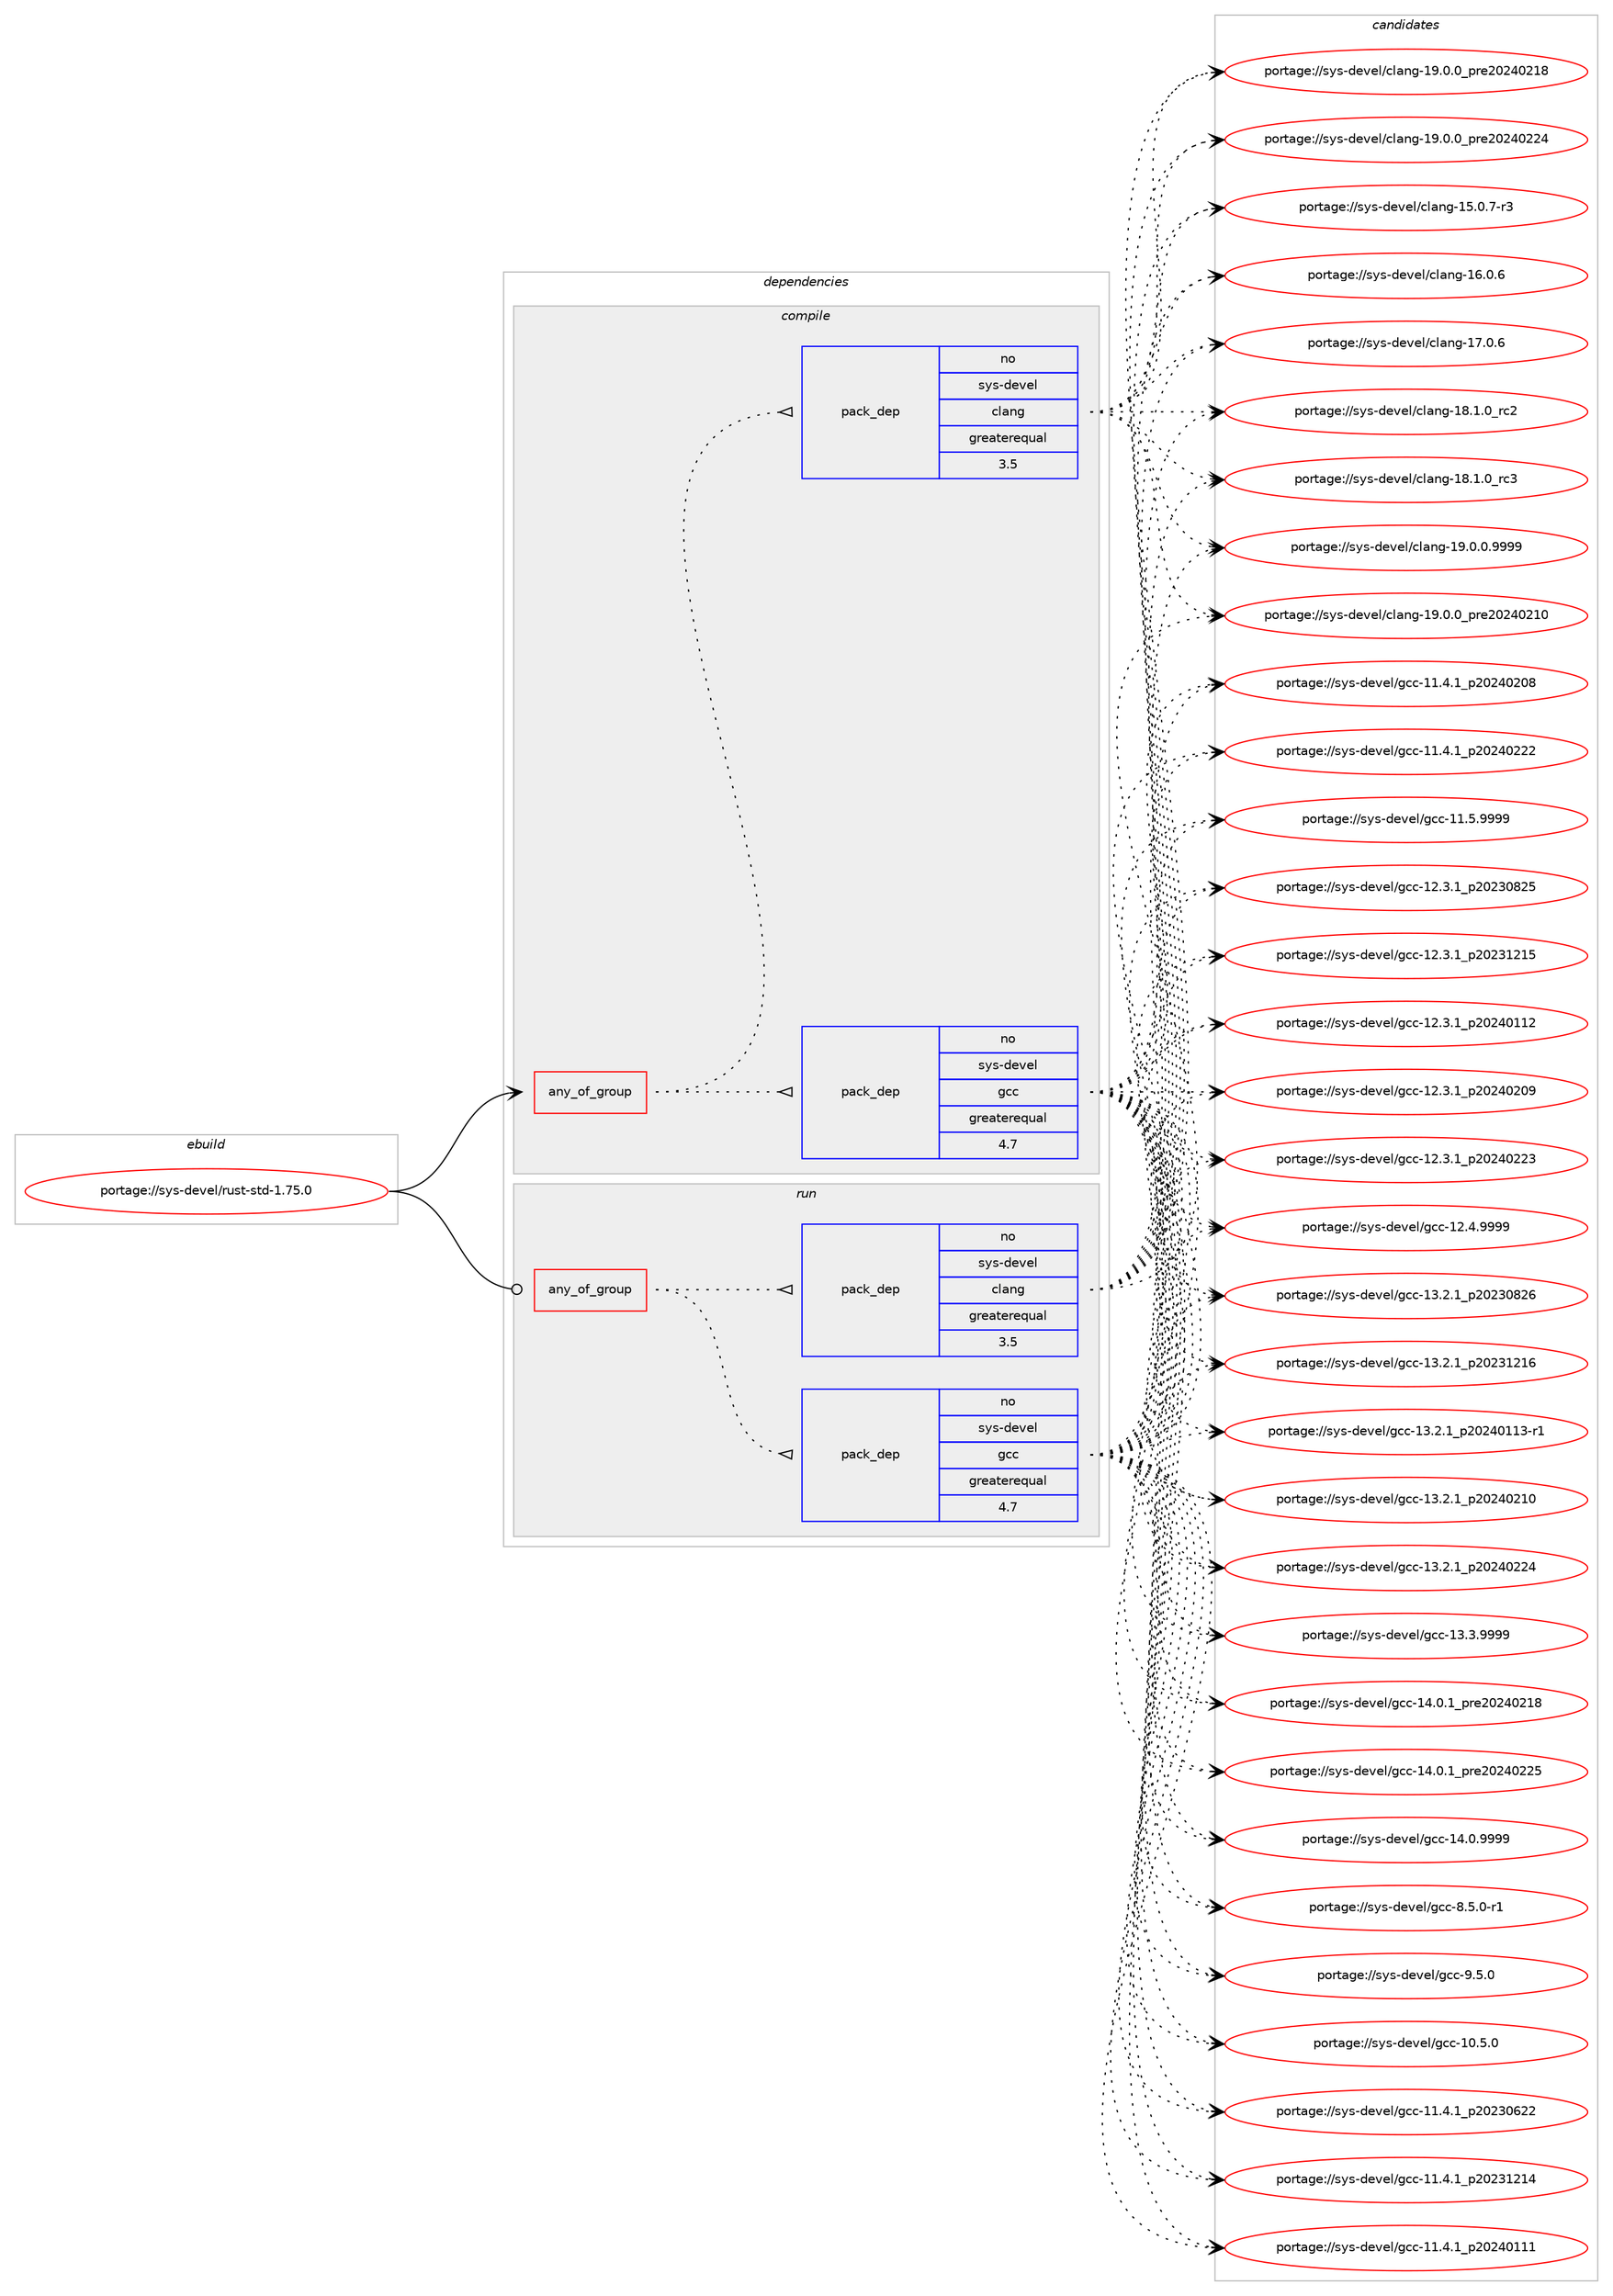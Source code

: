 digraph prolog {

# *************
# Graph options
# *************

newrank=true;
concentrate=true;
compound=true;
graph [rankdir=LR,fontname=Helvetica,fontsize=10,ranksep=1.5];#, ranksep=2.5, nodesep=0.2];
edge  [arrowhead=vee];
node  [fontname=Helvetica,fontsize=10];

# **********
# The ebuild
# **********

subgraph cluster_leftcol {
color=gray;
rank=same;
label=<<i>ebuild</i>>;
id [label="portage://sys-devel/rust-std-1.75.0", color=red, width=4, href="../sys-devel/rust-std-1.75.0.svg"];
}

# ****************
# The dependencies
# ****************

subgraph cluster_midcol {
color=gray;
label=<<i>dependencies</i>>;
subgraph cluster_compile {
fillcolor="#eeeeee";
style=filled;
label=<<i>compile</i>>;
subgraph any161 {
dependency18433 [label=<<TABLE BORDER="0" CELLBORDER="1" CELLSPACING="0" CELLPADDING="4"><TR><TD CELLPADDING="10">any_of_group</TD></TR></TABLE>>, shape=none, color=red];subgraph pack5450 {
dependency18434 [label=<<TABLE BORDER="0" CELLBORDER="1" CELLSPACING="0" CELLPADDING="4" WIDTH="220"><TR><TD ROWSPAN="6" CELLPADDING="30">pack_dep</TD></TR><TR><TD WIDTH="110">no</TD></TR><TR><TD>sys-devel</TD></TR><TR><TD>gcc</TD></TR><TR><TD>greaterequal</TD></TR><TR><TD>4.7</TD></TR></TABLE>>, shape=none, color=blue];
}
dependency18433:e -> dependency18434:w [weight=20,style="dotted",arrowhead="oinv"];
subgraph pack5451 {
dependency18435 [label=<<TABLE BORDER="0" CELLBORDER="1" CELLSPACING="0" CELLPADDING="4" WIDTH="220"><TR><TD ROWSPAN="6" CELLPADDING="30">pack_dep</TD></TR><TR><TD WIDTH="110">no</TD></TR><TR><TD>sys-devel</TD></TR><TR><TD>clang</TD></TR><TR><TD>greaterequal</TD></TR><TR><TD>3.5</TD></TR></TABLE>>, shape=none, color=blue];
}
dependency18433:e -> dependency18435:w [weight=20,style="dotted",arrowhead="oinv"];
}
id:e -> dependency18433:w [weight=20,style="solid",arrowhead="vee"];
}
subgraph cluster_compileandrun {
fillcolor="#eeeeee";
style=filled;
label=<<i>compile and run</i>>;
}
subgraph cluster_run {
fillcolor="#eeeeee";
style=filled;
label=<<i>run</i>>;
subgraph any162 {
dependency18436 [label=<<TABLE BORDER="0" CELLBORDER="1" CELLSPACING="0" CELLPADDING="4"><TR><TD CELLPADDING="10">any_of_group</TD></TR></TABLE>>, shape=none, color=red];subgraph pack5452 {
dependency18437 [label=<<TABLE BORDER="0" CELLBORDER="1" CELLSPACING="0" CELLPADDING="4" WIDTH="220"><TR><TD ROWSPAN="6" CELLPADDING="30">pack_dep</TD></TR><TR><TD WIDTH="110">no</TD></TR><TR><TD>sys-devel</TD></TR><TR><TD>gcc</TD></TR><TR><TD>greaterequal</TD></TR><TR><TD>4.7</TD></TR></TABLE>>, shape=none, color=blue];
}
dependency18436:e -> dependency18437:w [weight=20,style="dotted",arrowhead="oinv"];
subgraph pack5453 {
dependency18438 [label=<<TABLE BORDER="0" CELLBORDER="1" CELLSPACING="0" CELLPADDING="4" WIDTH="220"><TR><TD ROWSPAN="6" CELLPADDING="30">pack_dep</TD></TR><TR><TD WIDTH="110">no</TD></TR><TR><TD>sys-devel</TD></TR><TR><TD>clang</TD></TR><TR><TD>greaterequal</TD></TR><TR><TD>3.5</TD></TR></TABLE>>, shape=none, color=blue];
}
dependency18436:e -> dependency18438:w [weight=20,style="dotted",arrowhead="oinv"];
}
id:e -> dependency18436:w [weight=20,style="solid",arrowhead="odot"];
}
}

# **************
# The candidates
# **************

subgraph cluster_choices {
rank=same;
color=gray;
label=<<i>candidates</i>>;

subgraph choice5450 {
color=black;
nodesep=1;
choice1151211154510010111810110847103999945494846534648 [label="portage://sys-devel/gcc-10.5.0", color=red, width=4,href="../sys-devel/gcc-10.5.0.svg"];
choice1151211154510010111810110847103999945494946524649951125048505148545050 [label="portage://sys-devel/gcc-11.4.1_p20230622", color=red, width=4,href="../sys-devel/gcc-11.4.1_p20230622.svg"];
choice1151211154510010111810110847103999945494946524649951125048505149504952 [label="portage://sys-devel/gcc-11.4.1_p20231214", color=red, width=4,href="../sys-devel/gcc-11.4.1_p20231214.svg"];
choice1151211154510010111810110847103999945494946524649951125048505248494949 [label="portage://sys-devel/gcc-11.4.1_p20240111", color=red, width=4,href="../sys-devel/gcc-11.4.1_p20240111.svg"];
choice1151211154510010111810110847103999945494946524649951125048505248504856 [label="portage://sys-devel/gcc-11.4.1_p20240208", color=red, width=4,href="../sys-devel/gcc-11.4.1_p20240208.svg"];
choice1151211154510010111810110847103999945494946524649951125048505248505050 [label="portage://sys-devel/gcc-11.4.1_p20240222", color=red, width=4,href="../sys-devel/gcc-11.4.1_p20240222.svg"];
choice1151211154510010111810110847103999945494946534657575757 [label="portage://sys-devel/gcc-11.5.9999", color=red, width=4,href="../sys-devel/gcc-11.5.9999.svg"];
choice1151211154510010111810110847103999945495046514649951125048505148565053 [label="portage://sys-devel/gcc-12.3.1_p20230825", color=red, width=4,href="../sys-devel/gcc-12.3.1_p20230825.svg"];
choice1151211154510010111810110847103999945495046514649951125048505149504953 [label="portage://sys-devel/gcc-12.3.1_p20231215", color=red, width=4,href="../sys-devel/gcc-12.3.1_p20231215.svg"];
choice1151211154510010111810110847103999945495046514649951125048505248494950 [label="portage://sys-devel/gcc-12.3.1_p20240112", color=red, width=4,href="../sys-devel/gcc-12.3.1_p20240112.svg"];
choice1151211154510010111810110847103999945495046514649951125048505248504857 [label="portage://sys-devel/gcc-12.3.1_p20240209", color=red, width=4,href="../sys-devel/gcc-12.3.1_p20240209.svg"];
choice1151211154510010111810110847103999945495046514649951125048505248505051 [label="portage://sys-devel/gcc-12.3.1_p20240223", color=red, width=4,href="../sys-devel/gcc-12.3.1_p20240223.svg"];
choice1151211154510010111810110847103999945495046524657575757 [label="portage://sys-devel/gcc-12.4.9999", color=red, width=4,href="../sys-devel/gcc-12.4.9999.svg"];
choice1151211154510010111810110847103999945495146504649951125048505148565054 [label="portage://sys-devel/gcc-13.2.1_p20230826", color=red, width=4,href="../sys-devel/gcc-13.2.1_p20230826.svg"];
choice1151211154510010111810110847103999945495146504649951125048505149504954 [label="portage://sys-devel/gcc-13.2.1_p20231216", color=red, width=4,href="../sys-devel/gcc-13.2.1_p20231216.svg"];
choice11512111545100101118101108471039999454951465046499511250485052484949514511449 [label="portage://sys-devel/gcc-13.2.1_p20240113-r1", color=red, width=4,href="../sys-devel/gcc-13.2.1_p20240113-r1.svg"];
choice1151211154510010111810110847103999945495146504649951125048505248504948 [label="portage://sys-devel/gcc-13.2.1_p20240210", color=red, width=4,href="../sys-devel/gcc-13.2.1_p20240210.svg"];
choice1151211154510010111810110847103999945495146504649951125048505248505052 [label="portage://sys-devel/gcc-13.2.1_p20240224", color=red, width=4,href="../sys-devel/gcc-13.2.1_p20240224.svg"];
choice1151211154510010111810110847103999945495146514657575757 [label="portage://sys-devel/gcc-13.3.9999", color=red, width=4,href="../sys-devel/gcc-13.3.9999.svg"];
choice1151211154510010111810110847103999945495246484649951121141015048505248504956 [label="portage://sys-devel/gcc-14.0.1_pre20240218", color=red, width=4,href="../sys-devel/gcc-14.0.1_pre20240218.svg"];
choice1151211154510010111810110847103999945495246484649951121141015048505248505053 [label="portage://sys-devel/gcc-14.0.1_pre20240225", color=red, width=4,href="../sys-devel/gcc-14.0.1_pre20240225.svg"];
choice1151211154510010111810110847103999945495246484657575757 [label="portage://sys-devel/gcc-14.0.9999", color=red, width=4,href="../sys-devel/gcc-14.0.9999.svg"];
choice115121115451001011181011084710399994556465346484511449 [label="portage://sys-devel/gcc-8.5.0-r1", color=red, width=4,href="../sys-devel/gcc-8.5.0-r1.svg"];
choice11512111545100101118101108471039999455746534648 [label="portage://sys-devel/gcc-9.5.0", color=red, width=4,href="../sys-devel/gcc-9.5.0.svg"];
dependency18434:e -> choice1151211154510010111810110847103999945494846534648:w [style=dotted,weight="100"];
dependency18434:e -> choice1151211154510010111810110847103999945494946524649951125048505148545050:w [style=dotted,weight="100"];
dependency18434:e -> choice1151211154510010111810110847103999945494946524649951125048505149504952:w [style=dotted,weight="100"];
dependency18434:e -> choice1151211154510010111810110847103999945494946524649951125048505248494949:w [style=dotted,weight="100"];
dependency18434:e -> choice1151211154510010111810110847103999945494946524649951125048505248504856:w [style=dotted,weight="100"];
dependency18434:e -> choice1151211154510010111810110847103999945494946524649951125048505248505050:w [style=dotted,weight="100"];
dependency18434:e -> choice1151211154510010111810110847103999945494946534657575757:w [style=dotted,weight="100"];
dependency18434:e -> choice1151211154510010111810110847103999945495046514649951125048505148565053:w [style=dotted,weight="100"];
dependency18434:e -> choice1151211154510010111810110847103999945495046514649951125048505149504953:w [style=dotted,weight="100"];
dependency18434:e -> choice1151211154510010111810110847103999945495046514649951125048505248494950:w [style=dotted,weight="100"];
dependency18434:e -> choice1151211154510010111810110847103999945495046514649951125048505248504857:w [style=dotted,weight="100"];
dependency18434:e -> choice1151211154510010111810110847103999945495046514649951125048505248505051:w [style=dotted,weight="100"];
dependency18434:e -> choice1151211154510010111810110847103999945495046524657575757:w [style=dotted,weight="100"];
dependency18434:e -> choice1151211154510010111810110847103999945495146504649951125048505148565054:w [style=dotted,weight="100"];
dependency18434:e -> choice1151211154510010111810110847103999945495146504649951125048505149504954:w [style=dotted,weight="100"];
dependency18434:e -> choice11512111545100101118101108471039999454951465046499511250485052484949514511449:w [style=dotted,weight="100"];
dependency18434:e -> choice1151211154510010111810110847103999945495146504649951125048505248504948:w [style=dotted,weight="100"];
dependency18434:e -> choice1151211154510010111810110847103999945495146504649951125048505248505052:w [style=dotted,weight="100"];
dependency18434:e -> choice1151211154510010111810110847103999945495146514657575757:w [style=dotted,weight="100"];
dependency18434:e -> choice1151211154510010111810110847103999945495246484649951121141015048505248504956:w [style=dotted,weight="100"];
dependency18434:e -> choice1151211154510010111810110847103999945495246484649951121141015048505248505053:w [style=dotted,weight="100"];
dependency18434:e -> choice1151211154510010111810110847103999945495246484657575757:w [style=dotted,weight="100"];
dependency18434:e -> choice115121115451001011181011084710399994556465346484511449:w [style=dotted,weight="100"];
dependency18434:e -> choice11512111545100101118101108471039999455746534648:w [style=dotted,weight="100"];
}
subgraph choice5451 {
color=black;
nodesep=1;
choice11512111545100101118101108479910897110103454953464846554511451 [label="portage://sys-devel/clang-15.0.7-r3", color=red, width=4,href="../sys-devel/clang-15.0.7-r3.svg"];
choice1151211154510010111810110847991089711010345495446484654 [label="portage://sys-devel/clang-16.0.6", color=red, width=4,href="../sys-devel/clang-16.0.6.svg"];
choice1151211154510010111810110847991089711010345495546484654 [label="portage://sys-devel/clang-17.0.6", color=red, width=4,href="../sys-devel/clang-17.0.6.svg"];
choice1151211154510010111810110847991089711010345495646494648951149950 [label="portage://sys-devel/clang-18.1.0_rc2", color=red, width=4,href="../sys-devel/clang-18.1.0_rc2.svg"];
choice1151211154510010111810110847991089711010345495646494648951149951 [label="portage://sys-devel/clang-18.1.0_rc3", color=red, width=4,href="../sys-devel/clang-18.1.0_rc3.svg"];
choice11512111545100101118101108479910897110103454957464846484657575757 [label="portage://sys-devel/clang-19.0.0.9999", color=red, width=4,href="../sys-devel/clang-19.0.0.9999.svg"];
choice1151211154510010111810110847991089711010345495746484648951121141015048505248504948 [label="portage://sys-devel/clang-19.0.0_pre20240210", color=red, width=4,href="../sys-devel/clang-19.0.0_pre20240210.svg"];
choice1151211154510010111810110847991089711010345495746484648951121141015048505248504956 [label="portage://sys-devel/clang-19.0.0_pre20240218", color=red, width=4,href="../sys-devel/clang-19.0.0_pre20240218.svg"];
choice1151211154510010111810110847991089711010345495746484648951121141015048505248505052 [label="portage://sys-devel/clang-19.0.0_pre20240224", color=red, width=4,href="../sys-devel/clang-19.0.0_pre20240224.svg"];
dependency18435:e -> choice11512111545100101118101108479910897110103454953464846554511451:w [style=dotted,weight="100"];
dependency18435:e -> choice1151211154510010111810110847991089711010345495446484654:w [style=dotted,weight="100"];
dependency18435:e -> choice1151211154510010111810110847991089711010345495546484654:w [style=dotted,weight="100"];
dependency18435:e -> choice1151211154510010111810110847991089711010345495646494648951149950:w [style=dotted,weight="100"];
dependency18435:e -> choice1151211154510010111810110847991089711010345495646494648951149951:w [style=dotted,weight="100"];
dependency18435:e -> choice11512111545100101118101108479910897110103454957464846484657575757:w [style=dotted,weight="100"];
dependency18435:e -> choice1151211154510010111810110847991089711010345495746484648951121141015048505248504948:w [style=dotted,weight="100"];
dependency18435:e -> choice1151211154510010111810110847991089711010345495746484648951121141015048505248504956:w [style=dotted,weight="100"];
dependency18435:e -> choice1151211154510010111810110847991089711010345495746484648951121141015048505248505052:w [style=dotted,weight="100"];
}
subgraph choice5452 {
color=black;
nodesep=1;
choice1151211154510010111810110847103999945494846534648 [label="portage://sys-devel/gcc-10.5.0", color=red, width=4,href="../sys-devel/gcc-10.5.0.svg"];
choice1151211154510010111810110847103999945494946524649951125048505148545050 [label="portage://sys-devel/gcc-11.4.1_p20230622", color=red, width=4,href="../sys-devel/gcc-11.4.1_p20230622.svg"];
choice1151211154510010111810110847103999945494946524649951125048505149504952 [label="portage://sys-devel/gcc-11.4.1_p20231214", color=red, width=4,href="../sys-devel/gcc-11.4.1_p20231214.svg"];
choice1151211154510010111810110847103999945494946524649951125048505248494949 [label="portage://sys-devel/gcc-11.4.1_p20240111", color=red, width=4,href="../sys-devel/gcc-11.4.1_p20240111.svg"];
choice1151211154510010111810110847103999945494946524649951125048505248504856 [label="portage://sys-devel/gcc-11.4.1_p20240208", color=red, width=4,href="../sys-devel/gcc-11.4.1_p20240208.svg"];
choice1151211154510010111810110847103999945494946524649951125048505248505050 [label="portage://sys-devel/gcc-11.4.1_p20240222", color=red, width=4,href="../sys-devel/gcc-11.4.1_p20240222.svg"];
choice1151211154510010111810110847103999945494946534657575757 [label="portage://sys-devel/gcc-11.5.9999", color=red, width=4,href="../sys-devel/gcc-11.5.9999.svg"];
choice1151211154510010111810110847103999945495046514649951125048505148565053 [label="portage://sys-devel/gcc-12.3.1_p20230825", color=red, width=4,href="../sys-devel/gcc-12.3.1_p20230825.svg"];
choice1151211154510010111810110847103999945495046514649951125048505149504953 [label="portage://sys-devel/gcc-12.3.1_p20231215", color=red, width=4,href="../sys-devel/gcc-12.3.1_p20231215.svg"];
choice1151211154510010111810110847103999945495046514649951125048505248494950 [label="portage://sys-devel/gcc-12.3.1_p20240112", color=red, width=4,href="../sys-devel/gcc-12.3.1_p20240112.svg"];
choice1151211154510010111810110847103999945495046514649951125048505248504857 [label="portage://sys-devel/gcc-12.3.1_p20240209", color=red, width=4,href="../sys-devel/gcc-12.3.1_p20240209.svg"];
choice1151211154510010111810110847103999945495046514649951125048505248505051 [label="portage://sys-devel/gcc-12.3.1_p20240223", color=red, width=4,href="../sys-devel/gcc-12.3.1_p20240223.svg"];
choice1151211154510010111810110847103999945495046524657575757 [label="portage://sys-devel/gcc-12.4.9999", color=red, width=4,href="../sys-devel/gcc-12.4.9999.svg"];
choice1151211154510010111810110847103999945495146504649951125048505148565054 [label="portage://sys-devel/gcc-13.2.1_p20230826", color=red, width=4,href="../sys-devel/gcc-13.2.1_p20230826.svg"];
choice1151211154510010111810110847103999945495146504649951125048505149504954 [label="portage://sys-devel/gcc-13.2.1_p20231216", color=red, width=4,href="../sys-devel/gcc-13.2.1_p20231216.svg"];
choice11512111545100101118101108471039999454951465046499511250485052484949514511449 [label="portage://sys-devel/gcc-13.2.1_p20240113-r1", color=red, width=4,href="../sys-devel/gcc-13.2.1_p20240113-r1.svg"];
choice1151211154510010111810110847103999945495146504649951125048505248504948 [label="portage://sys-devel/gcc-13.2.1_p20240210", color=red, width=4,href="../sys-devel/gcc-13.2.1_p20240210.svg"];
choice1151211154510010111810110847103999945495146504649951125048505248505052 [label="portage://sys-devel/gcc-13.2.1_p20240224", color=red, width=4,href="../sys-devel/gcc-13.2.1_p20240224.svg"];
choice1151211154510010111810110847103999945495146514657575757 [label="portage://sys-devel/gcc-13.3.9999", color=red, width=4,href="../sys-devel/gcc-13.3.9999.svg"];
choice1151211154510010111810110847103999945495246484649951121141015048505248504956 [label="portage://sys-devel/gcc-14.0.1_pre20240218", color=red, width=4,href="../sys-devel/gcc-14.0.1_pre20240218.svg"];
choice1151211154510010111810110847103999945495246484649951121141015048505248505053 [label="portage://sys-devel/gcc-14.0.1_pre20240225", color=red, width=4,href="../sys-devel/gcc-14.0.1_pre20240225.svg"];
choice1151211154510010111810110847103999945495246484657575757 [label="portage://sys-devel/gcc-14.0.9999", color=red, width=4,href="../sys-devel/gcc-14.0.9999.svg"];
choice115121115451001011181011084710399994556465346484511449 [label="portage://sys-devel/gcc-8.5.0-r1", color=red, width=4,href="../sys-devel/gcc-8.5.0-r1.svg"];
choice11512111545100101118101108471039999455746534648 [label="portage://sys-devel/gcc-9.5.0", color=red, width=4,href="../sys-devel/gcc-9.5.0.svg"];
dependency18437:e -> choice1151211154510010111810110847103999945494846534648:w [style=dotted,weight="100"];
dependency18437:e -> choice1151211154510010111810110847103999945494946524649951125048505148545050:w [style=dotted,weight="100"];
dependency18437:e -> choice1151211154510010111810110847103999945494946524649951125048505149504952:w [style=dotted,weight="100"];
dependency18437:e -> choice1151211154510010111810110847103999945494946524649951125048505248494949:w [style=dotted,weight="100"];
dependency18437:e -> choice1151211154510010111810110847103999945494946524649951125048505248504856:w [style=dotted,weight="100"];
dependency18437:e -> choice1151211154510010111810110847103999945494946524649951125048505248505050:w [style=dotted,weight="100"];
dependency18437:e -> choice1151211154510010111810110847103999945494946534657575757:w [style=dotted,weight="100"];
dependency18437:e -> choice1151211154510010111810110847103999945495046514649951125048505148565053:w [style=dotted,weight="100"];
dependency18437:e -> choice1151211154510010111810110847103999945495046514649951125048505149504953:w [style=dotted,weight="100"];
dependency18437:e -> choice1151211154510010111810110847103999945495046514649951125048505248494950:w [style=dotted,weight="100"];
dependency18437:e -> choice1151211154510010111810110847103999945495046514649951125048505248504857:w [style=dotted,weight="100"];
dependency18437:e -> choice1151211154510010111810110847103999945495046514649951125048505248505051:w [style=dotted,weight="100"];
dependency18437:e -> choice1151211154510010111810110847103999945495046524657575757:w [style=dotted,weight="100"];
dependency18437:e -> choice1151211154510010111810110847103999945495146504649951125048505148565054:w [style=dotted,weight="100"];
dependency18437:e -> choice1151211154510010111810110847103999945495146504649951125048505149504954:w [style=dotted,weight="100"];
dependency18437:e -> choice11512111545100101118101108471039999454951465046499511250485052484949514511449:w [style=dotted,weight="100"];
dependency18437:e -> choice1151211154510010111810110847103999945495146504649951125048505248504948:w [style=dotted,weight="100"];
dependency18437:e -> choice1151211154510010111810110847103999945495146504649951125048505248505052:w [style=dotted,weight="100"];
dependency18437:e -> choice1151211154510010111810110847103999945495146514657575757:w [style=dotted,weight="100"];
dependency18437:e -> choice1151211154510010111810110847103999945495246484649951121141015048505248504956:w [style=dotted,weight="100"];
dependency18437:e -> choice1151211154510010111810110847103999945495246484649951121141015048505248505053:w [style=dotted,weight="100"];
dependency18437:e -> choice1151211154510010111810110847103999945495246484657575757:w [style=dotted,weight="100"];
dependency18437:e -> choice115121115451001011181011084710399994556465346484511449:w [style=dotted,weight="100"];
dependency18437:e -> choice11512111545100101118101108471039999455746534648:w [style=dotted,weight="100"];
}
subgraph choice5453 {
color=black;
nodesep=1;
choice11512111545100101118101108479910897110103454953464846554511451 [label="portage://sys-devel/clang-15.0.7-r3", color=red, width=4,href="../sys-devel/clang-15.0.7-r3.svg"];
choice1151211154510010111810110847991089711010345495446484654 [label="portage://sys-devel/clang-16.0.6", color=red, width=4,href="../sys-devel/clang-16.0.6.svg"];
choice1151211154510010111810110847991089711010345495546484654 [label="portage://sys-devel/clang-17.0.6", color=red, width=4,href="../sys-devel/clang-17.0.6.svg"];
choice1151211154510010111810110847991089711010345495646494648951149950 [label="portage://sys-devel/clang-18.1.0_rc2", color=red, width=4,href="../sys-devel/clang-18.1.0_rc2.svg"];
choice1151211154510010111810110847991089711010345495646494648951149951 [label="portage://sys-devel/clang-18.1.0_rc3", color=red, width=4,href="../sys-devel/clang-18.1.0_rc3.svg"];
choice11512111545100101118101108479910897110103454957464846484657575757 [label="portage://sys-devel/clang-19.0.0.9999", color=red, width=4,href="../sys-devel/clang-19.0.0.9999.svg"];
choice1151211154510010111810110847991089711010345495746484648951121141015048505248504948 [label="portage://sys-devel/clang-19.0.0_pre20240210", color=red, width=4,href="../sys-devel/clang-19.0.0_pre20240210.svg"];
choice1151211154510010111810110847991089711010345495746484648951121141015048505248504956 [label="portage://sys-devel/clang-19.0.0_pre20240218", color=red, width=4,href="../sys-devel/clang-19.0.0_pre20240218.svg"];
choice1151211154510010111810110847991089711010345495746484648951121141015048505248505052 [label="portage://sys-devel/clang-19.0.0_pre20240224", color=red, width=4,href="../sys-devel/clang-19.0.0_pre20240224.svg"];
dependency18438:e -> choice11512111545100101118101108479910897110103454953464846554511451:w [style=dotted,weight="100"];
dependency18438:e -> choice1151211154510010111810110847991089711010345495446484654:w [style=dotted,weight="100"];
dependency18438:e -> choice1151211154510010111810110847991089711010345495546484654:w [style=dotted,weight="100"];
dependency18438:e -> choice1151211154510010111810110847991089711010345495646494648951149950:w [style=dotted,weight="100"];
dependency18438:e -> choice1151211154510010111810110847991089711010345495646494648951149951:w [style=dotted,weight="100"];
dependency18438:e -> choice11512111545100101118101108479910897110103454957464846484657575757:w [style=dotted,weight="100"];
dependency18438:e -> choice1151211154510010111810110847991089711010345495746484648951121141015048505248504948:w [style=dotted,weight="100"];
dependency18438:e -> choice1151211154510010111810110847991089711010345495746484648951121141015048505248504956:w [style=dotted,weight="100"];
dependency18438:e -> choice1151211154510010111810110847991089711010345495746484648951121141015048505248505052:w [style=dotted,weight="100"];
}
}

}

